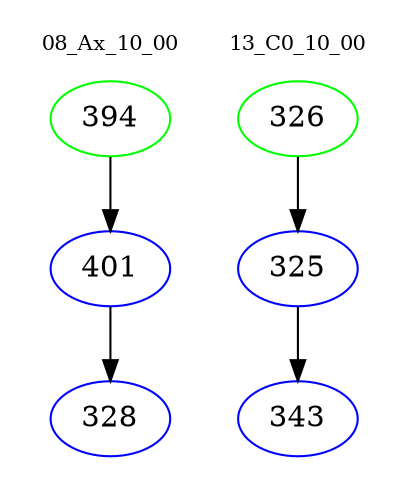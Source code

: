 digraph{
subgraph cluster_0 {
color = white
label = "08_Ax_10_00";
fontsize=10;
T0_394 [label="394", color="green"]
T0_394 -> T0_401 [color="black"]
T0_401 [label="401", color="blue"]
T0_401 -> T0_328 [color="black"]
T0_328 [label="328", color="blue"]
}
subgraph cluster_1 {
color = white
label = "13_C0_10_00";
fontsize=10;
T1_326 [label="326", color="green"]
T1_326 -> T1_325 [color="black"]
T1_325 [label="325", color="blue"]
T1_325 -> T1_343 [color="black"]
T1_343 [label="343", color="blue"]
}
}

